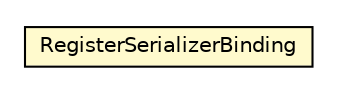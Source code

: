 #!/usr/local/bin/dot
#
# Class diagram 
# Generated by UMLGraph version R5_6-24-gf6e263 (http://www.umlgraph.org/)
#

digraph G {
	edge [fontname="Helvetica",fontsize=10,labelfontname="Helvetica",labelfontsize=10];
	node [fontname="Helvetica",fontsize=10,shape=plaintext];
	nodesep=0.25;
	ranksep=0.5;
	rankdir=LR;
	// com.gwtplatform.dispatch.rebind.type.RegisterSerializerBinding
	c325445 [label=<<table title="com.gwtplatform.dispatch.rebind.type.RegisterSerializerBinding" border="0" cellborder="1" cellspacing="0" cellpadding="2" port="p" bgcolor="lemonChiffon" href="./RegisterSerializerBinding.html">
		<tr><td><table border="0" cellspacing="0" cellpadding="1">
<tr><td align="center" balign="center"> RegisterSerializerBinding </td></tr>
		</table></td></tr>
		</table>>, URL="./RegisterSerializerBinding.html", fontname="Helvetica", fontcolor="black", fontsize=10.0];
}

